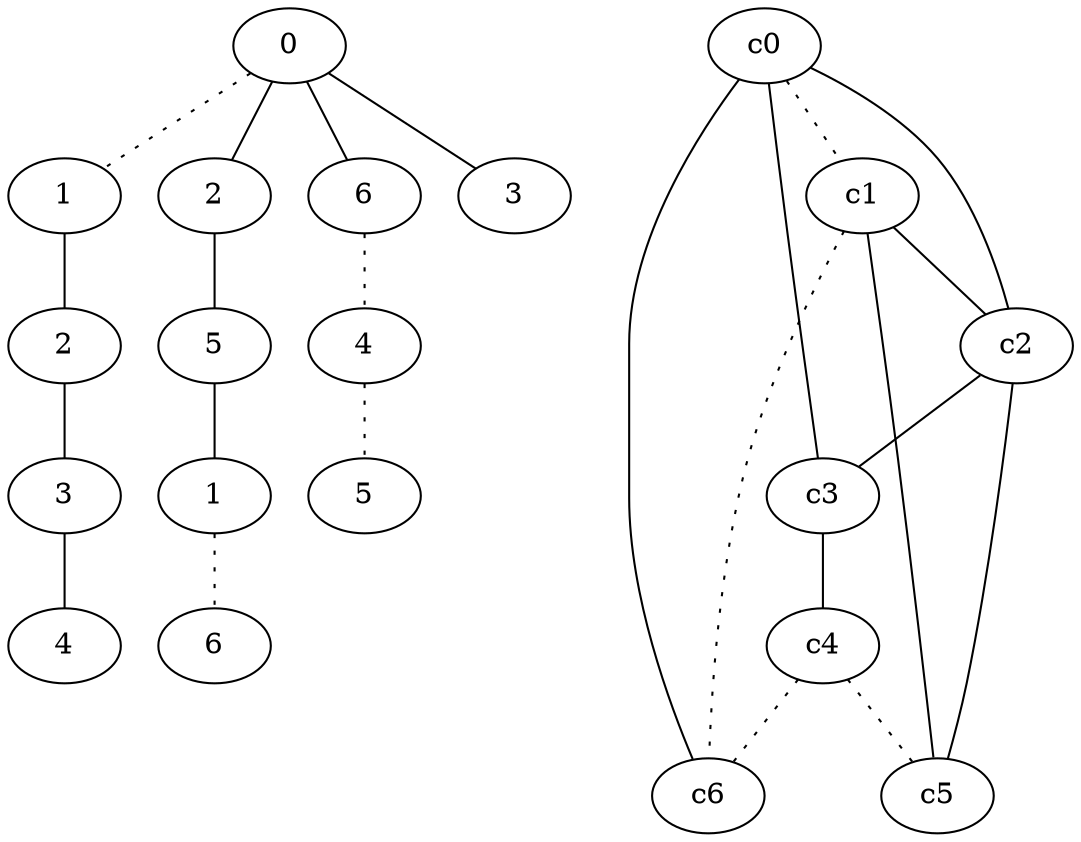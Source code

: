 graph {
a0[label=0];
a1[label=1];
a2[label=2];
a3[label=3];
a4[label=4];
a5[label=2];
a6[label=5];
a7[label=1];
a8[label=6];
a9[label=6];
a10[label=4];
a11[label=5];
a12[label=3];
a0 -- a1 [style=dotted];
a0 -- a5;
a0 -- a9;
a0 -- a12;
a1 -- a2;
a2 -- a3;
a3 -- a4;
a5 -- a6;
a6 -- a7;
a7 -- a8 [style=dotted];
a9 -- a10 [style=dotted];
a10 -- a11 [style=dotted];
c0 -- c1 [style=dotted];
c0 -- c2;
c0 -- c3;
c0 -- c6;
c1 -- c2;
c1 -- c5;
c1 -- c6 [style=dotted];
c2 -- c3;
c2 -- c5;
c3 -- c4;
c4 -- c5 [style=dotted];
c4 -- c6 [style=dotted];
}
